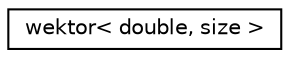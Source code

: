 digraph "Graficzna hierarchia klas"
{
  edge [fontname="Helvetica",fontsize="10",labelfontname="Helvetica",labelfontsize="10"];
  node [fontname="Helvetica",fontsize="10",shape=record];
  rankdir="LR";
  Node0 [label="wektor\< double, size \>",height=0.2,width=0.4,color="black", fillcolor="white", style="filled",URL="$classwektor.html"];
}
